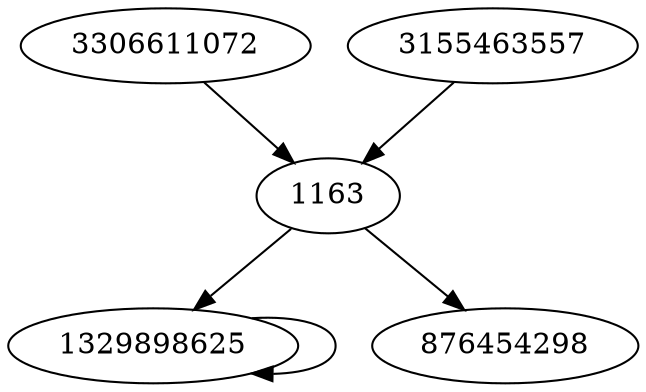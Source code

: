 digraph  {
3306611072;
1329898625;
3155463557;
1163;
876454298;
3306611072 -> 1163;
1329898625 -> 1329898625;
3155463557 -> 1163;
1163 -> 876454298;
1163 -> 1329898625;
}

